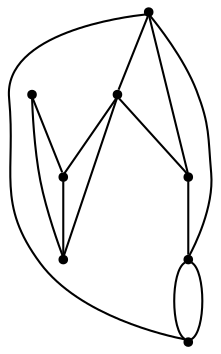 graph {
  node [shape=point,comment="{\"directed\":false,\"doi\":\"10.1007/978-3-642-00219-9_18\",\"figure\":\"3 (2)\"}"]

  v0 [pos="1302.7104015971338,689.8372709794477"]
  v1 [pos="1204.7375366210936,682.0593276977538"]
  v2 [pos="1385.5220491631085,718.701879189231"]
  v3 [pos="1548.105440290584,929.3367649425159"]
  v4 [pos="1554.8311754093613,962.6865443836558"]
  v5 [pos="916.2479870463526,954.0540525956586"]
  v6 [pos="1069.8288645189862,725.9669407237659"]
  v7 [pos="1108.0698872410974,706.9185736916281"]

  v0 -- v1 [id="-1",pos="1302.7104015971338,689.8372709794477 1269.6648131652892,681.6598457535495 1234.6380096920336,679.6364795235454 1204.7375366210936,682.0593276977538"]
  v5 -- v1 [id="-2",pos="916.2479870463526,954.0540525956586 1204.7375366210936,682.0593276977538 1204.7375366210936,682.0593276977538 1204.7375366210936,682.0593276977538"]
  v6 -- v7 [id="-3",pos="1069.8288645189862,725.9669407237659 1108.0698872410974,706.9185736916281 1108.0698872410974,706.9185736916281 1108.0698872410974,706.9185736916281"]
  v7 -- v5 [id="-4",pos="1108.0698872410974,706.9185736916281 916.2479870463526,954.0540525956586 916.2479870463526,954.0540525956586 916.2479870463526,954.0540525956586"]
  v1 -- v4 [id="-5",pos="1204.7375366210936,682.0593276977538 1554.8311754093613,962.6865443836558 1554.8311754093613,962.6865443836558 1554.8311754093613,962.6865443836558"]
  v0 -- v3 [id="-6",pos="1302.7104015971338,689.8372709794477 1548.105440290584,929.3367649425159 1548.105440290584,929.3367649425159 1548.105440290584,929.3367649425159"]
  v3 -- v2 [id="-7",pos="1548.105440290584,929.3367649425159 1385.5220491631085,718.701879189231 1385.5220491631085,718.701879189231 1385.5220491631085,718.701879189231"]
  v4 -- v0 [id="-8",pos="1554.8311754093613,962.6865443836558 1302.7104015971338,689.8372709794477 1302.7104015971338,689.8372709794477 1302.7104015971338,689.8372709794477"]
  v1 -- v7 [id="-9",pos="1204.7375366210936,682.0593276977538 1167.031614128609,687.1456707889256 1136.5862872160342,695.2740191003013 1108.0698872410974,706.9185736916281"]
  v6 -- v5 [id="-11",pos="1069.8288645189862,725.9669407237659 989.1192161792172,774.5223314049342 930.9843280883683,856.8734893220853 916.2479870463526,954.0540525956586"]
  v4 -- v3 [id="-13",pos="1554.8311754093613,962.6865443836558 1553.951181413305,955.2719433721347 1551.6448763253677,942.0871723513833 1548.105440290584,929.3367649425159"]
  v3 -- v2 [id="-14",pos="1548.105440290584,929.3367649425159 1526.5693283486662,836.7977939117775 1465.5046594146195,761.3844808221178 1385.5220491631085,718.701879189231"]
  v2 -- v0 [id="-15",pos="1385.5220491631085,718.701879189231 1359.6581369022983,705.3651380265153 1331.9666568833627,695.1528043890639 1302.7104015971338,689.8372709794477"]
}